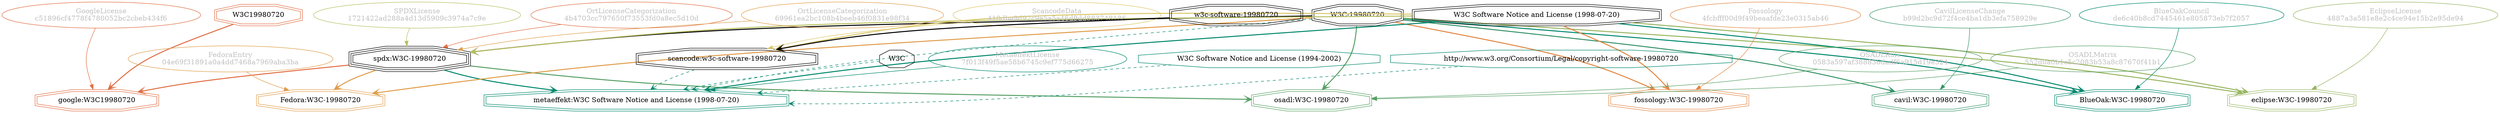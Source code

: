 strict digraph {
    node [shape=box];
    graph [splines=curved];
    4278 [label="SPDXLicense\n1721422ad288a4d13d5909c3974a7c9e"
         ,fontcolor=gray
         ,color="#b8bf62"
         ,fillcolor="beige;1"
         ,shape=ellipse];
    4279 [label="spdx:W3C-19980720"
         ,shape=tripleoctagon];
    4280 [label="W3C-19980720"
         ,shape=doubleoctagon];
    4281 [label="W3C Software Notice and License (1998-07-20)"
         ,shape=doubleoctagon];
    4295 [label=W3C,shape=octagon];
    5599 [label="GoogleLicense\nc51896cf4778f4780052bc2cbeb434f6"
         ,fontcolor=gray
         ,color="#e06f45"
         ,fillcolor="beige;1"
         ,shape=ellipse];
    5600 [label="google:W3C19980720"
         ,color="#e06f45"
         ,shape=doubleoctagon];
    5601 [label=W3C19980720
         ,color="#e06f45"
         ,shape=doubleoctagon];
    8484 [label="FedoraEntry\n04e69f31891a0a4dd7468a7969aba3ba"
         ,fontcolor=gray
         ,color="#e09d4b"
         ,fillcolor="beige;1"
         ,shape=ellipse];
    8485 [label="Fedora:W3C-19980720"
         ,color="#e09d4b"
         ,shape=doubleoctagon];
    9212 [label="BlueOakCouncil\nde6c40b8cd7445461e805873eb7f2057"
         ,fontcolor=gray
         ,color="#00876c"
         ,fillcolor="beige;1"
         ,shape=ellipse];
    9213 [label="BlueOak:W3C-19980720"
         ,color="#00876c"
         ,shape=doubleoctagon];
    9737 [label="OSADLRule\n0583a597af388836dadf6a915d19e324"
         ,fontcolor=gray
         ,color="#58a066"
         ,fillcolor="beige;1"
         ,shape=ellipse];
    9738 [label="osadl:W3C-19980720"
         ,color="#58a066"
         ,shape=doubleoctagon];
    9984 [label="OSADLMatrix\n552d0a0b1c5c2083b53a8c87670f41b1"
         ,fontcolor=gray
         ,color="#58a066"
         ,fillcolor="beige;1"
         ,shape=ellipse];
    25156 [label="ScancodeData\n410dba9d92c9e5a5a46d9dd883748186"
          ,fontcolor=gray
          ,color="#dac767"
          ,fillcolor="beige;1"
          ,shape=ellipse];
    25157 [label="scancode:w3c-software-19980720"
          ,shape=doubleoctagon];
    25158 [label="w3c-software-19980720"
          ,shape=doubleoctagon];
    28005 [label="Fossology\n4fcbfff00d9f49beaafde23e0315ab46"
          ,fontcolor=gray
          ,color="#e18745"
          ,fillcolor="beige;1"
          ,shape=ellipse];
    28006 [label="fossology:W3C-19980720"
          ,color="#e18745"
          ,shape=doubleoctagon];
    35253 [label="OrtLicenseCategorization\n4b4703cc797650f73553fd0a8ec5d10d"
          ,fontcolor=gray
          ,color="#e06f45"
          ,fillcolor="beige;1"
          ,shape=ellipse];
    36266 [label="OrtLicenseCategorization\n69961ea2bc108b4beeb46f0831e98f34"
          ,fontcolor=gray
          ,color="#e09d4b"
          ,fillcolor="beige;1"
          ,shape=ellipse];
    38113 [label="CavilLicenseChange\nb99d2bc9d72f4ce4ba1db3efa758929e"
          ,fontcolor=gray
          ,color="#379469"
          ,fillcolor="beige;1"
          ,shape=ellipse];
    38114 [label="cavil:W3C-19980720"
          ,color="#379469"
          ,shape=doubleoctagon];
    49587 [label="MetaeffektLicense\n7f013f49f5ae58b6745c9ef775d66275"
          ,fontcolor=gray
          ,color="#00876c"
          ,fillcolor="beige;1"
          ,shape=ellipse];
    49588 [label="metaeffekt:W3C Software Notice and License (1998-07-20)"
          ,color="#00876c"
          ,shape=doubleoctagon];
    49589 [label="W3C Software Notice and License (1994-2002)"
          ,color="#00876c"
          ,shape=octagon];
    49590 [label="http://www.w3.org/Consortium/Legal/copyright-software-19980720"
          ,color="#00876c"
          ,shape=octagon];
    54329 [label="EclipseLicense\n4887a3a581e8e2c4ce94e15b2e95de94"
          ,fontcolor=gray
          ,color="#98b561"
          ,fillcolor="beige;1"
          ,shape=ellipse];
    54330 [label="eclipse:W3C-19980720"
          ,color="#98b561"
          ,shape=doubleoctagon];
    4278 -> 4279 [weight=0.5
                 ,color="#b8bf62"];
    4279 -> 5600 [style=bold
                 ,arrowhead=vee
                 ,weight=0.7
                 ,color="#e06f45"];
    4279 -> 8485 [style=bold
                 ,arrowhead=vee
                 ,weight=0.7
                 ,color="#e09d4b"];
    4279 -> 9738 [style=bold
                 ,arrowhead=vee
                 ,weight=0.7
                 ,color="#58a066"];
    4279 -> 49588 [style=bold
                  ,arrowhead=vee
                  ,weight=0.7
                  ,color="#00876c"];
    4280 -> 4279 [style=bold
                 ,arrowhead=vee
                 ,weight=0.7];
    4280 -> 8485 [style=bold
                 ,arrowhead=vee
                 ,weight=0.7
                 ,color="#e09d4b"];
    4280 -> 9213 [style=bold
                 ,arrowhead=vee
                 ,weight=0.7
                 ,color="#00876c"];
    4280 -> 9738 [style=bold
                 ,arrowhead=vee
                 ,weight=0.7
                 ,color="#58a066"];
    4280 -> 28006 [style=bold
                  ,arrowhead=vee
                  ,weight=0.7
                  ,color="#e18745"];
    4280 -> 38114 [style=bold
                  ,arrowhead=vee
                  ,weight=0.7
                  ,color="#379469"];
    4280 -> 38114 [style=bold
                  ,arrowhead=vee
                  ,weight=0.7
                  ,color="#379469"];
    4280 -> 49588 [style=dashed
                  ,arrowhead=vee
                  ,weight=0.5
                  ,color="#00876c"];
    4280 -> 54330 [style=bold
                  ,arrowhead=vee
                  ,weight=0.7
                  ,color="#98b561"];
    4281 -> 4279 [style=bold
                 ,arrowhead=vee
                 ,weight=0.7
                 ,color="#b8bf62"];
    4281 -> 9213 [style=bold
                 ,arrowhead=vee
                 ,weight=0.7
                 ,color="#00876c"];
    4281 -> 25157 [style=bold
                  ,arrowhead=vee
                  ,weight=0.7
                  ,color="#dac767"];
    4281 -> 28006 [style=bold
                  ,arrowhead=vee
                  ,weight=0.7
                  ,color="#e18745"];
    4281 -> 49588 [style=bold
                  ,arrowhead=vee
                  ,weight=0.7
                  ,color="#00876c"];
    4281 -> 49588 [style=bold
                  ,arrowhead=vee
                  ,weight=0.7
                  ,color="#00876c"];
    4281 -> 54330 [style=bold
                  ,arrowhead=vee
                  ,weight=0.7
                  ,color="#98b561"];
    4295 -> 49588 [style=dashed
                  ,arrowhead=vee
                  ,weight=0.5
                  ,color="#00876c"];
    5599 -> 5600 [weight=0.5
                 ,color="#e06f45"];
    5601 -> 5600 [style=bold
                 ,arrowhead=vee
                 ,weight=0.7
                 ,color="#e06f45"];
    8484 -> 8485 [weight=0.5
                 ,color="#e09d4b"];
    9212 -> 9213 [weight=0.5
                 ,color="#00876c"];
    9737 -> 9738 [weight=0.5
                 ,color="#58a066"];
    9984 -> 9738 [weight=0.5
                 ,color="#58a066"];
    25156 -> 25157 [weight=0.5
                   ,color="#dac767"];
    25157 -> 49588 [style=dashed
                   ,arrowhead=vee
                   ,weight=0.5
                   ,color="#00876c"];
    25158 -> 25157 [style=bold
                   ,arrowhead=vee
                   ,weight=0.7];
    28005 -> 28006 [weight=0.5
                   ,color="#e18745"];
    35253 -> 4279 [weight=0.5
                  ,color="#e06f45"];
    36266 -> 4279 [weight=0.5
                  ,color="#e09d4b"];
    38113 -> 38114 [weight=0.5
                   ,color="#379469"];
    49587 -> 49588 [weight=0.5
                   ,color="#00876c"];
    49589 -> 49588 [style=dashed
                   ,arrowhead=vee
                   ,weight=0.5
                   ,color="#00876c"];
    49590 -> 49588 [style=dashed
                   ,arrowhead=vee
                   ,weight=0.5
                   ,color="#00876c"];
    54329 -> 54330 [weight=0.5
                   ,color="#98b561"];
}
